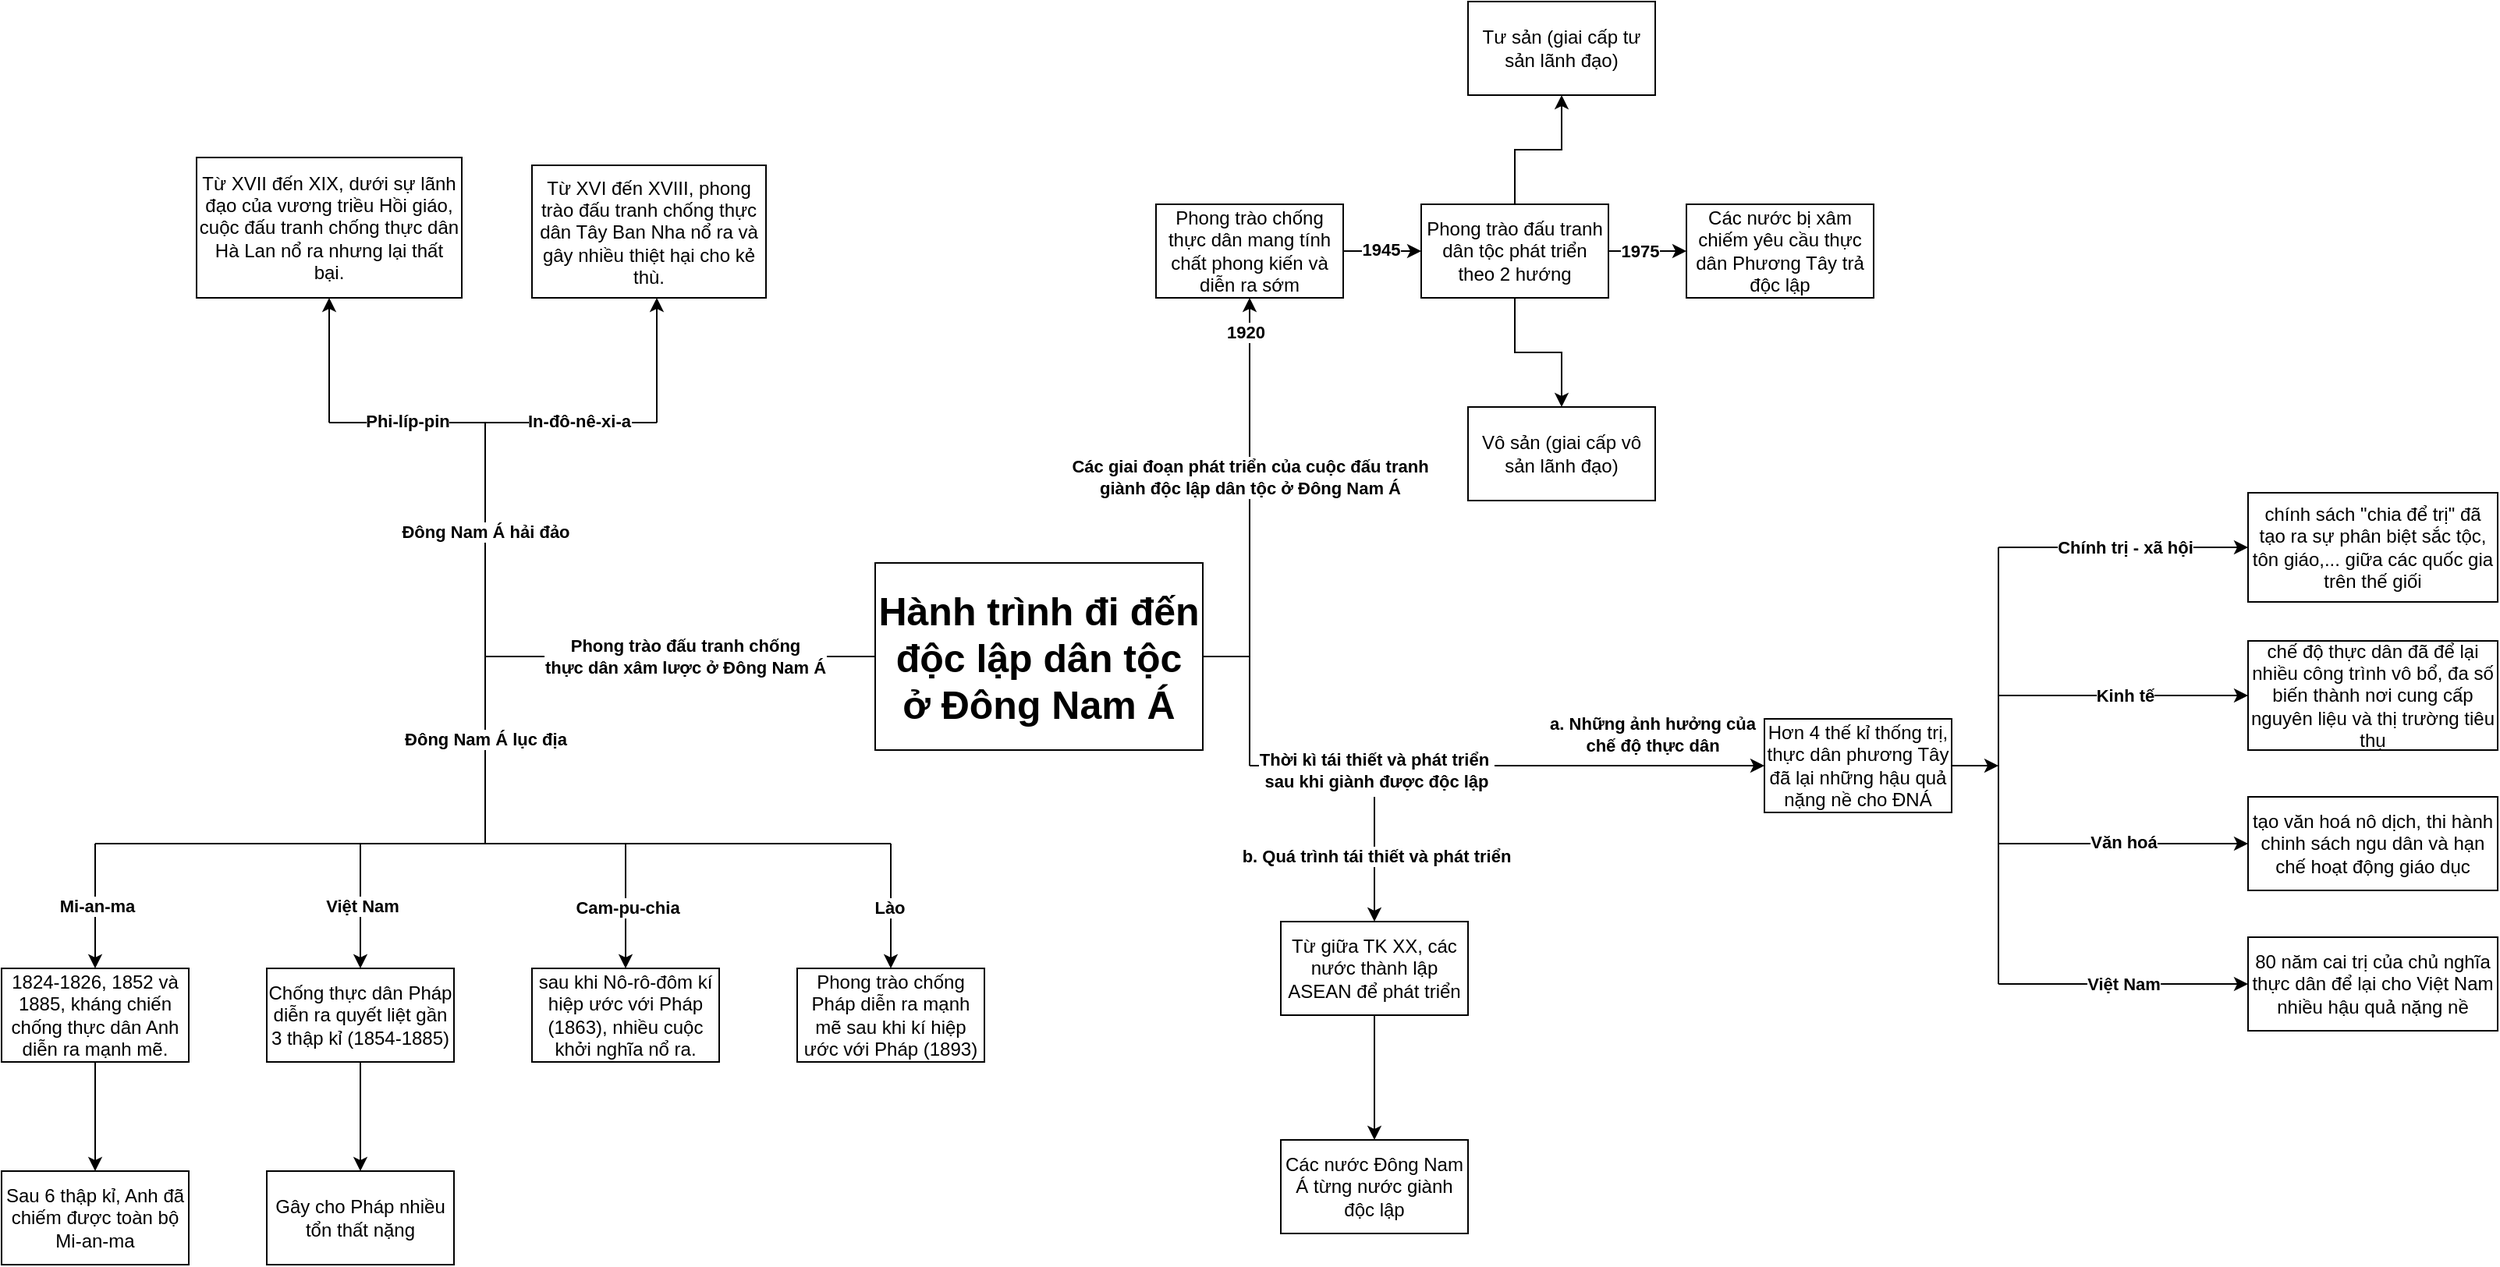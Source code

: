<mxfile version="24.8.6">
  <diagram name="Page-1" id="uIFWPxQe17nbiQqQhEPZ">
    <mxGraphModel dx="1426" dy="1036" grid="1" gridSize="10" guides="1" tooltips="1" connect="1" arrows="1" fold="1" page="1" pageScale="1" pageWidth="850" pageHeight="1100" math="0" shadow="0">
      <root>
        <mxCell id="0" />
        <mxCell id="1" parent="0" />
        <mxCell id="m7v5mhuUGvf5ou_YdBxC-1" value="&lt;font style=&quot;font-size: 25px;&quot;&gt;Hành trình đi đến độc lập dân tộc ở Đông Nam Á&lt;/font&gt;" style="rounded=0;whiteSpace=wrap;html=1;fontStyle=1" vertex="1" parent="1">
          <mxGeometry x="320" y="370" width="210" height="120" as="geometry" />
        </mxCell>
        <mxCell id="m7v5mhuUGvf5ou_YdBxC-7" value="" style="endArrow=none;html=1;rounded=0;entryX=0;entryY=0.5;entryDx=0;entryDy=0;" edge="1" parent="1" target="m7v5mhuUGvf5ou_YdBxC-1">
          <mxGeometry width="50" height="50" relative="1" as="geometry">
            <mxPoint x="70" y="430" as="sourcePoint" />
            <mxPoint x="290" y="460" as="targetPoint" />
          </mxGeometry>
        </mxCell>
        <mxCell id="m7v5mhuUGvf5ou_YdBxC-8" value="Phong trào đấu tranh chống&lt;div&gt;thực dân xâm lược ở Đông Nam Á&lt;/div&gt;" style="edgeLabel;html=1;align=center;verticalAlign=middle;resizable=0;points=[];fontStyle=1" vertex="1" connectable="0" parent="m7v5mhuUGvf5ou_YdBxC-7">
          <mxGeometry x="-0.015" relative="1" as="geometry">
            <mxPoint x="5" as="offset" />
          </mxGeometry>
        </mxCell>
        <mxCell id="m7v5mhuUGvf5ou_YdBxC-11" value="Từ XVII đến XIX, dưới sự lãnh đạo của vương triều Hồi giáo, cuộc đấu tranh chống thực dân Hà Lan nổ ra nhưng lại thất bại." style="rounded=0;whiteSpace=wrap;html=1;" vertex="1" parent="1">
          <mxGeometry x="-115" y="110" width="170" height="90" as="geometry" />
        </mxCell>
        <mxCell id="m7v5mhuUGvf5ou_YdBxC-27" value="" style="edgeStyle=orthogonalEdgeStyle;rounded=0;orthogonalLoop=1;jettySize=auto;html=1;" edge="1" parent="1" source="m7v5mhuUGvf5ou_YdBxC-12" target="m7v5mhuUGvf5ou_YdBxC-26">
          <mxGeometry relative="1" as="geometry" />
        </mxCell>
        <mxCell id="m7v5mhuUGvf5ou_YdBxC-12" value="1824-1826, 1852 và 1885, kháng chiến chống thực dân Anh diễn ra mạnh mẽ." style="rounded=0;whiteSpace=wrap;html=1;" vertex="1" parent="1">
          <mxGeometry x="-240" y="630" width="120" height="60" as="geometry" />
        </mxCell>
        <mxCell id="m7v5mhuUGvf5ou_YdBxC-15" value="Từ XVI đến XVIII, phong trào đấu tranh chống thực dân Tây Ban Nha nổ ra và gây nhiều thiệt hại cho kẻ thù." style="rounded=0;whiteSpace=wrap;html=1;" vertex="1" parent="1">
          <mxGeometry x="100" y="115" width="150" height="85" as="geometry" />
        </mxCell>
        <mxCell id="m7v5mhuUGvf5ou_YdBxC-16" value="" style="endArrow=none;html=1;rounded=0;" edge="1" parent="1">
          <mxGeometry width="50" height="50" relative="1" as="geometry">
            <mxPoint x="70" y="430" as="sourcePoint" />
            <mxPoint x="70" y="280" as="targetPoint" />
          </mxGeometry>
        </mxCell>
        <mxCell id="m7v5mhuUGvf5ou_YdBxC-24" value="Đông Nam Á hải đảo" style="edgeLabel;html=1;align=center;verticalAlign=middle;resizable=0;points=[];fontStyle=1" vertex="1" connectable="0" parent="m7v5mhuUGvf5ou_YdBxC-16">
          <mxGeometry x="-0.103" y="1" relative="1" as="geometry">
            <mxPoint x="1" y="-13" as="offset" />
          </mxGeometry>
        </mxCell>
        <mxCell id="m7v5mhuUGvf5ou_YdBxC-18" value="" style="endArrow=none;html=1;rounded=0;" edge="1" parent="1">
          <mxGeometry width="50" height="50" relative="1" as="geometry">
            <mxPoint x="70" y="280" as="sourcePoint" />
            <mxPoint x="180" y="280" as="targetPoint" />
          </mxGeometry>
        </mxCell>
        <mxCell id="m7v5mhuUGvf5ou_YdBxC-22" value="In-đô-nê-xi-a" style="edgeLabel;html=1;align=center;verticalAlign=middle;resizable=0;points=[];fontStyle=1" vertex="1" connectable="0" parent="m7v5mhuUGvf5ou_YdBxC-18">
          <mxGeometry x="-0.134" y="1" relative="1" as="geometry">
            <mxPoint x="12" as="offset" />
          </mxGeometry>
        </mxCell>
        <mxCell id="m7v5mhuUGvf5ou_YdBxC-19" value="" style="endArrow=none;html=1;rounded=0;" edge="1" parent="1">
          <mxGeometry width="50" height="50" relative="1" as="geometry">
            <mxPoint x="-30" y="280" as="sourcePoint" />
            <mxPoint x="80" y="280" as="targetPoint" />
          </mxGeometry>
        </mxCell>
        <mxCell id="m7v5mhuUGvf5ou_YdBxC-23" value="Phi-líp-pin" style="edgeLabel;html=1;align=center;verticalAlign=middle;resizable=0;points=[];fontStyle=1" vertex="1" connectable="0" parent="m7v5mhuUGvf5ou_YdBxC-19">
          <mxGeometry x="-0.743" y="1" relative="1" as="geometry">
            <mxPoint x="36" as="offset" />
          </mxGeometry>
        </mxCell>
        <mxCell id="m7v5mhuUGvf5ou_YdBxC-20" value="" style="endArrow=classic;html=1;rounded=0;entryX=0.5;entryY=1;entryDx=0;entryDy=0;" edge="1" parent="1">
          <mxGeometry width="50" height="50" relative="1" as="geometry">
            <mxPoint x="-30.0" y="280" as="sourcePoint" />
            <mxPoint x="-30.0" y="200.0" as="targetPoint" />
          </mxGeometry>
        </mxCell>
        <mxCell id="m7v5mhuUGvf5ou_YdBxC-21" value="" style="endArrow=classic;html=1;rounded=0;" edge="1" parent="1">
          <mxGeometry width="50" height="50" relative="1" as="geometry">
            <mxPoint x="180" y="280" as="sourcePoint" />
            <mxPoint x="180" y="200" as="targetPoint" />
          </mxGeometry>
        </mxCell>
        <mxCell id="m7v5mhuUGvf5ou_YdBxC-26" value="Sau 6 thập kỉ, Anh đã chiếm được toàn bộ Mi-an-ma" style="whiteSpace=wrap;html=1;rounded=0;" vertex="1" parent="1">
          <mxGeometry x="-240" y="760" width="120" height="60" as="geometry" />
        </mxCell>
        <mxCell id="m7v5mhuUGvf5ou_YdBxC-30" value="" style="edgeStyle=orthogonalEdgeStyle;rounded=0;orthogonalLoop=1;jettySize=auto;html=1;" edge="1" parent="1" source="m7v5mhuUGvf5ou_YdBxC-28" target="m7v5mhuUGvf5ou_YdBxC-29">
          <mxGeometry relative="1" as="geometry" />
        </mxCell>
        <mxCell id="m7v5mhuUGvf5ou_YdBxC-28" value="Chống thực dân Pháp diễn ra quyết liệt gần 3 thập kỉ (1854-1885)" style="rounded=0;whiteSpace=wrap;html=1;" vertex="1" parent="1">
          <mxGeometry x="-70" y="630" width="120" height="60" as="geometry" />
        </mxCell>
        <mxCell id="m7v5mhuUGvf5ou_YdBxC-29" value="Gây cho Pháp nhiều tổn thất nặng" style="whiteSpace=wrap;html=1;rounded=0;" vertex="1" parent="1">
          <mxGeometry x="-70" y="760" width="120" height="60" as="geometry" />
        </mxCell>
        <mxCell id="m7v5mhuUGvf5ou_YdBxC-31" value="sau khi Nô-rô-đôm kí hiệp ước với Pháp (1863), nhiều cuộc khởi nghĩa nổ ra." style="rounded=0;whiteSpace=wrap;html=1;" vertex="1" parent="1">
          <mxGeometry x="100" y="630" width="120" height="60" as="geometry" />
        </mxCell>
        <mxCell id="m7v5mhuUGvf5ou_YdBxC-32" value="Phong trào chống Pháp diễn ra mạnh mẽ sau khi kí hiệp ước với Pháp (1893)" style="rounded=0;whiteSpace=wrap;html=1;" vertex="1" parent="1">
          <mxGeometry x="270" y="630" width="120" height="60" as="geometry" />
        </mxCell>
        <mxCell id="m7v5mhuUGvf5ou_YdBxC-33" value="" style="endArrow=none;html=1;rounded=0;" edge="1" parent="1">
          <mxGeometry width="50" height="50" relative="1" as="geometry">
            <mxPoint x="70" y="550" as="sourcePoint" />
            <mxPoint x="70" y="430" as="targetPoint" />
          </mxGeometry>
        </mxCell>
        <mxCell id="m7v5mhuUGvf5ou_YdBxC-34" value="Đông Nam Á lục địa" style="edgeLabel;html=1;align=center;verticalAlign=middle;resizable=0;points=[];fontStyle=1" vertex="1" connectable="0" parent="m7v5mhuUGvf5ou_YdBxC-33">
          <mxGeometry x="-0.103" y="1" relative="1" as="geometry">
            <mxPoint x="1" y="-13" as="offset" />
          </mxGeometry>
        </mxCell>
        <mxCell id="m7v5mhuUGvf5ou_YdBxC-35" value="" style="endArrow=none;html=1;rounded=0;" edge="1" parent="1">
          <mxGeometry width="50" height="50" relative="1" as="geometry">
            <mxPoint x="-180" y="550" as="sourcePoint" />
            <mxPoint x="330" y="550" as="targetPoint" />
          </mxGeometry>
        </mxCell>
        <mxCell id="m7v5mhuUGvf5ou_YdBxC-37" value="" style="endArrow=classic;html=1;rounded=0;entryX=0.5;entryY=0;entryDx=0;entryDy=0;" edge="1" parent="1" target="m7v5mhuUGvf5ou_YdBxC-31">
          <mxGeometry width="50" height="50" relative="1" as="geometry">
            <mxPoint x="160" y="550" as="sourcePoint" />
            <mxPoint x="130" y="670" as="targetPoint" />
          </mxGeometry>
        </mxCell>
        <mxCell id="m7v5mhuUGvf5ou_YdBxC-43" value="Cam-pu-chia" style="edgeLabel;html=1;align=center;verticalAlign=middle;resizable=0;points=[];fontStyle=1" vertex="1" connectable="0" parent="m7v5mhuUGvf5ou_YdBxC-37">
          <mxGeometry x="0.023" y="1" relative="1" as="geometry">
            <mxPoint as="offset" />
          </mxGeometry>
        </mxCell>
        <mxCell id="m7v5mhuUGvf5ou_YdBxC-38" value="" style="endArrow=classic;html=1;rounded=0;entryX=0.5;entryY=0;entryDx=0;entryDy=0;" edge="1" parent="1" target="m7v5mhuUGvf5ou_YdBxC-32">
          <mxGeometry width="50" height="50" relative="1" as="geometry">
            <mxPoint x="330" y="550" as="sourcePoint" />
            <mxPoint x="460" y="560" as="targetPoint" />
          </mxGeometry>
        </mxCell>
        <mxCell id="m7v5mhuUGvf5ou_YdBxC-44" value="Lào" style="edgeLabel;html=1;align=center;verticalAlign=middle;resizable=0;points=[];fontStyle=1" vertex="1" connectable="0" parent="m7v5mhuUGvf5ou_YdBxC-38">
          <mxGeometry x="0.023" y="-1" relative="1" as="geometry">
            <mxPoint as="offset" />
          </mxGeometry>
        </mxCell>
        <mxCell id="m7v5mhuUGvf5ou_YdBxC-39" value="" style="endArrow=classic;html=1;rounded=0;entryX=0.5;entryY=0;entryDx=0;entryDy=0;" edge="1" parent="1" target="m7v5mhuUGvf5ou_YdBxC-28">
          <mxGeometry width="50" height="50" relative="1" as="geometry">
            <mxPoint x="-10" y="550" as="sourcePoint" />
            <mxPoint x="-10" y="580" as="targetPoint" />
          </mxGeometry>
        </mxCell>
        <mxCell id="m7v5mhuUGvf5ou_YdBxC-42" value="Việt Nam" style="edgeLabel;html=1;align=center;verticalAlign=middle;resizable=0;points=[];fontStyle=1" vertex="1" connectable="0" parent="m7v5mhuUGvf5ou_YdBxC-39">
          <mxGeometry x="-0.077" y="1" relative="1" as="geometry">
            <mxPoint y="3" as="offset" />
          </mxGeometry>
        </mxCell>
        <mxCell id="m7v5mhuUGvf5ou_YdBxC-40" value="" style="endArrow=classic;html=1;rounded=0;entryX=0.5;entryY=0;entryDx=0;entryDy=0;" edge="1" parent="1" target="m7v5mhuUGvf5ou_YdBxC-12">
          <mxGeometry width="50" height="50" relative="1" as="geometry">
            <mxPoint x="-180" y="550" as="sourcePoint" />
            <mxPoint x="-110" y="560" as="targetPoint" />
          </mxGeometry>
        </mxCell>
        <mxCell id="m7v5mhuUGvf5ou_YdBxC-41" value="Mi-an-ma" style="edgeLabel;html=1;align=center;verticalAlign=middle;resizable=0;points=[];fontStyle=1" vertex="1" connectable="0" parent="m7v5mhuUGvf5ou_YdBxC-40">
          <mxGeometry x="-0.017" y="1" relative="1" as="geometry">
            <mxPoint as="offset" />
          </mxGeometry>
        </mxCell>
        <mxCell id="m7v5mhuUGvf5ou_YdBxC-48" value="" style="endArrow=none;html=1;rounded=0;exitX=1;exitY=0.5;exitDx=0;exitDy=0;" edge="1" parent="1" source="m7v5mhuUGvf5ou_YdBxC-1">
          <mxGeometry width="50" height="50" relative="1" as="geometry">
            <mxPoint x="750" y="400" as="sourcePoint" />
            <mxPoint x="560" y="430" as="targetPoint" />
          </mxGeometry>
        </mxCell>
        <mxCell id="m7v5mhuUGvf5ou_YdBxC-50" value="" style="endArrow=none;html=1;rounded=0;" edge="1" parent="1">
          <mxGeometry width="50" height="50" relative="1" as="geometry">
            <mxPoint x="560" y="500" as="sourcePoint" />
            <mxPoint x="560" y="430" as="targetPoint" />
          </mxGeometry>
        </mxCell>
        <mxCell id="m7v5mhuUGvf5ou_YdBxC-51" value="" style="endArrow=none;html=1;rounded=0;" edge="1" parent="1">
          <mxGeometry width="50" height="50" relative="1" as="geometry">
            <mxPoint x="560" y="500" as="sourcePoint" />
            <mxPoint x="720" y="500" as="targetPoint" />
          </mxGeometry>
        </mxCell>
        <mxCell id="m7v5mhuUGvf5ou_YdBxC-70" value="Thời kì tái thiết và phát triển&amp;nbsp;&lt;div&gt;sau khi giành được độc lập&lt;/div&gt;" style="edgeLabel;html=1;align=center;verticalAlign=middle;resizable=0;points=[];fontStyle=1" vertex="1" connectable="0" parent="m7v5mhuUGvf5ou_YdBxC-51">
          <mxGeometry x="-0.396" y="-3" relative="1" as="geometry">
            <mxPoint x="32" as="offset" />
          </mxGeometry>
        </mxCell>
        <mxCell id="m7v5mhuUGvf5ou_YdBxC-62" style="edgeStyle=orthogonalEdgeStyle;rounded=0;orthogonalLoop=1;jettySize=auto;html=1;entryX=0;entryY=0.5;entryDx=0;entryDy=0;" edge="1" parent="1" source="m7v5mhuUGvf5ou_YdBxC-55" target="m7v5mhuUGvf5ou_YdBxC-56">
          <mxGeometry relative="1" as="geometry" />
        </mxCell>
        <mxCell id="m7v5mhuUGvf5ou_YdBxC-63" value="1945" style="edgeLabel;html=1;align=center;verticalAlign=middle;resizable=0;points=[];fontStyle=1" vertex="1" connectable="0" parent="m7v5mhuUGvf5ou_YdBxC-62">
          <mxGeometry x="-0.066" y="1" relative="1" as="geometry">
            <mxPoint as="offset" />
          </mxGeometry>
        </mxCell>
        <mxCell id="m7v5mhuUGvf5ou_YdBxC-55" value="Phong trào chống thực dân mang tính chất phong kiến và diễn ra sớm" style="rounded=0;whiteSpace=wrap;html=1;" vertex="1" parent="1">
          <mxGeometry x="500" y="140" width="120" height="60" as="geometry" />
        </mxCell>
        <mxCell id="m7v5mhuUGvf5ou_YdBxC-65" value="" style="edgeStyle=orthogonalEdgeStyle;rounded=0;orthogonalLoop=1;jettySize=auto;html=1;" edge="1" parent="1" source="m7v5mhuUGvf5ou_YdBxC-56" target="m7v5mhuUGvf5ou_YdBxC-64">
          <mxGeometry relative="1" as="geometry" />
        </mxCell>
        <mxCell id="m7v5mhuUGvf5ou_YdBxC-67" value="" style="edgeStyle=orthogonalEdgeStyle;rounded=0;orthogonalLoop=1;jettySize=auto;html=1;" edge="1" parent="1" source="m7v5mhuUGvf5ou_YdBxC-56" target="m7v5mhuUGvf5ou_YdBxC-66">
          <mxGeometry relative="1" as="geometry" />
        </mxCell>
        <mxCell id="m7v5mhuUGvf5ou_YdBxC-68" style="edgeStyle=orthogonalEdgeStyle;rounded=0;orthogonalLoop=1;jettySize=auto;html=1;entryX=0;entryY=0.5;entryDx=0;entryDy=0;" edge="1" parent="1" source="m7v5mhuUGvf5ou_YdBxC-56" target="m7v5mhuUGvf5ou_YdBxC-57">
          <mxGeometry relative="1" as="geometry" />
        </mxCell>
        <mxCell id="m7v5mhuUGvf5ou_YdBxC-69" value="1975" style="edgeLabel;html=1;align=center;verticalAlign=middle;resizable=0;points=[];fontStyle=1" vertex="1" connectable="0" parent="m7v5mhuUGvf5ou_YdBxC-68">
          <mxGeometry x="-0.209" y="-1" relative="1" as="geometry">
            <mxPoint y="-1" as="offset" />
          </mxGeometry>
        </mxCell>
        <mxCell id="m7v5mhuUGvf5ou_YdBxC-56" value="Phong trào đấu tranh dân tộc phát triển theo 2 hướng" style="rounded=0;whiteSpace=wrap;html=1;" vertex="1" parent="1">
          <mxGeometry x="670" y="140" width="120" height="60" as="geometry" />
        </mxCell>
        <mxCell id="m7v5mhuUGvf5ou_YdBxC-57" value="Các nước bị xâm chiếm yêu cầu thực dân Phương Tây trả độc lập" style="rounded=0;whiteSpace=wrap;html=1;" vertex="1" parent="1">
          <mxGeometry x="840" y="140" width="120" height="60" as="geometry" />
        </mxCell>
        <mxCell id="m7v5mhuUGvf5ou_YdBxC-58" value="" style="endArrow=classic;html=1;rounded=0;" edge="1" parent="1">
          <mxGeometry relative="1" as="geometry">
            <mxPoint x="560" y="430" as="sourcePoint" />
            <mxPoint x="560" y="200" as="targetPoint" />
          </mxGeometry>
        </mxCell>
        <mxCell id="m7v5mhuUGvf5ou_YdBxC-59" value="Các giai đoạn phát triển của cuộc đấu tranh&lt;div&gt;giành độc lập dân tộc ở Đông Nam Á&lt;/div&gt;" style="edgeLabel;resizable=0;html=1;;align=center;verticalAlign=middle;fontStyle=1" connectable="0" vertex="1" parent="m7v5mhuUGvf5ou_YdBxC-58">
          <mxGeometry relative="1" as="geometry" />
        </mxCell>
        <mxCell id="m7v5mhuUGvf5ou_YdBxC-61" value="1920" style="edgeLabel;resizable=0;html=1;;align=right;verticalAlign=bottom;fontStyle=1" connectable="0" vertex="1" parent="m7v5mhuUGvf5ou_YdBxC-58">
          <mxGeometry x="1" relative="1" as="geometry">
            <mxPoint x="10" y="30" as="offset" />
          </mxGeometry>
        </mxCell>
        <mxCell id="m7v5mhuUGvf5ou_YdBxC-64" value="Tư sản (giai cấp tư sản lãnh đạo)" style="whiteSpace=wrap;html=1;rounded=0;" vertex="1" parent="1">
          <mxGeometry x="700" y="10" width="120" height="60" as="geometry" />
        </mxCell>
        <mxCell id="m7v5mhuUGvf5ou_YdBxC-66" value="Vô sản (giai cấp vô sản lãnh đạo)" style="whiteSpace=wrap;html=1;rounded=0;" vertex="1" parent="1">
          <mxGeometry x="700" y="270" width="120" height="60" as="geometry" />
        </mxCell>
        <mxCell id="m7v5mhuUGvf5ou_YdBxC-75" value="" style="endArrow=none;html=1;rounded=0;movable=1;resizable=1;rotatable=1;deletable=1;editable=1;locked=0;connectable=1;flowAnimation=0;shadow=0;strokeColor=default;anchorPointDirection=1;snapToPoint=0;bendable=1;" edge="1" parent="1">
          <mxGeometry width="50" height="50" relative="1" as="geometry">
            <mxPoint x="1040" y="640" as="sourcePoint" />
            <mxPoint x="1040" y="360" as="targetPoint" />
          </mxGeometry>
        </mxCell>
        <mxCell id="m7v5mhuUGvf5ou_YdBxC-76" value="chính sách &quot;chia để trị&quot; đã tạo ra sự phân biệt sắc tộc, tôn giáo,... giữa các quốc gia trên thế giối" style="rounded=0;whiteSpace=wrap;html=1;" vertex="1" parent="1">
          <mxGeometry x="1200" y="325" width="160" height="70" as="geometry" />
        </mxCell>
        <mxCell id="m7v5mhuUGvf5ou_YdBxC-77" value="" style="endArrow=classic;html=1;rounded=0;" edge="1" parent="1">
          <mxGeometry width="50" height="50" relative="1" as="geometry">
            <mxPoint x="720" y="500" as="sourcePoint" />
            <mxPoint x="890" y="500" as="targetPoint" />
          </mxGeometry>
        </mxCell>
        <mxCell id="m7v5mhuUGvf5ou_YdBxC-78" value="a. Những ảnh hưởng của&lt;div&gt;chế độ thực dân&lt;/div&gt;" style="edgeLabel;html=1;align=center;verticalAlign=middle;resizable=0;points=[];fontStyle=1" vertex="1" connectable="0" parent="m7v5mhuUGvf5ou_YdBxC-77">
          <mxGeometry x="0.513" y="3" relative="1" as="geometry">
            <mxPoint x="-31" y="-17" as="offset" />
          </mxGeometry>
        </mxCell>
        <mxCell id="m7v5mhuUGvf5ou_YdBxC-79" value="Hơn 4 thế kỉ thống trị, thực dân phương Tây đã lại những hậu quả nặng nề cho ĐNÁ" style="rounded=0;whiteSpace=wrap;html=1;" vertex="1" parent="1">
          <mxGeometry x="890" y="470" width="120" height="60" as="geometry" />
        </mxCell>
        <mxCell id="m7v5mhuUGvf5ou_YdBxC-82" value="" style="endArrow=classic;html=1;rounded=0;exitX=1;exitY=0.5;exitDx=0;exitDy=0;" edge="1" parent="1" source="m7v5mhuUGvf5ou_YdBxC-79">
          <mxGeometry width="50" height="50" relative="1" as="geometry">
            <mxPoint x="1060" y="520" as="sourcePoint" />
            <mxPoint x="1040" y="500" as="targetPoint" />
          </mxGeometry>
        </mxCell>
        <mxCell id="m7v5mhuUGvf5ou_YdBxC-83" value="chế độ thực dân đã để lại nhiều công trình vô bổ, đa số biến thành nơi cung cấp nguyên liệu và thị trường tiêu thụ" style="rounded=0;whiteSpace=wrap;html=1;" vertex="1" parent="1">
          <mxGeometry x="1200" y="420" width="160" height="70" as="geometry" />
        </mxCell>
        <mxCell id="m7v5mhuUGvf5ou_YdBxC-84" value="tạo văn hoá nô dịch, thi hành chinh sách ngu dân và hạn chế hoạt động giáo dục" style="rounded=0;whiteSpace=wrap;html=1;" vertex="1" parent="1">
          <mxGeometry x="1200" y="520" width="160" height="60" as="geometry" />
        </mxCell>
        <mxCell id="m7v5mhuUGvf5ou_YdBxC-85" value="80 năm cai trị của chủ nghĩa thực dân để lại cho Việt Nam nhiều hậu quả nặng nề" style="rounded=0;whiteSpace=wrap;html=1;" vertex="1" parent="1">
          <mxGeometry x="1200" y="610" width="160" height="60" as="geometry" />
        </mxCell>
        <mxCell id="m7v5mhuUGvf5ou_YdBxC-86" value="" style="endArrow=classic;html=1;rounded=0;entryX=0;entryY=0.5;entryDx=0;entryDy=0;" edge="1" parent="1" target="m7v5mhuUGvf5ou_YdBxC-85">
          <mxGeometry width="50" height="50" relative="1" as="geometry">
            <mxPoint x="1040" y="640" as="sourcePoint" />
            <mxPoint x="1090" y="540" as="targetPoint" />
          </mxGeometry>
        </mxCell>
        <mxCell id="m7v5mhuUGvf5ou_YdBxC-97" value="Việt Nam" style="edgeLabel;html=1;align=center;verticalAlign=middle;resizable=0;points=[];fontStyle=1" vertex="1" connectable="0" parent="m7v5mhuUGvf5ou_YdBxC-86">
          <mxGeometry x="-0.427" y="1" relative="1" as="geometry">
            <mxPoint x="34" y="1" as="offset" />
          </mxGeometry>
        </mxCell>
        <mxCell id="m7v5mhuUGvf5ou_YdBxC-87" value="" style="endArrow=classic;html=1;rounded=0;entryX=0;entryY=0.5;entryDx=0;entryDy=0;" edge="1" parent="1" target="m7v5mhuUGvf5ou_YdBxC-84">
          <mxGeometry width="50" height="50" relative="1" as="geometry">
            <mxPoint x="1040" y="550" as="sourcePoint" />
            <mxPoint x="1120" y="510" as="targetPoint" />
          </mxGeometry>
        </mxCell>
        <mxCell id="m7v5mhuUGvf5ou_YdBxC-96" value="Văn hoá" style="edgeLabel;html=1;align=center;verticalAlign=middle;resizable=0;points=[];fontStyle=1" vertex="1" connectable="0" parent="m7v5mhuUGvf5ou_YdBxC-87">
          <mxGeometry x="-0.24" y="1" relative="1" as="geometry">
            <mxPoint x="19" as="offset" />
          </mxGeometry>
        </mxCell>
        <mxCell id="m7v5mhuUGvf5ou_YdBxC-88" value="" style="endArrow=classic;html=1;rounded=0;entryX=0;entryY=0.5;entryDx=0;entryDy=0;" edge="1" parent="1" target="m7v5mhuUGvf5ou_YdBxC-83">
          <mxGeometry width="50" height="50" relative="1" as="geometry">
            <mxPoint x="1040" y="455" as="sourcePoint" />
            <mxPoint x="1120" y="390" as="targetPoint" />
          </mxGeometry>
        </mxCell>
        <mxCell id="m7v5mhuUGvf5ou_YdBxC-95" value="Kinh tế" style="edgeLabel;html=1;align=center;verticalAlign=middle;resizable=0;points=[];fontStyle=1" vertex="1" connectable="0" parent="m7v5mhuUGvf5ou_YdBxC-88">
          <mxGeometry x="-0.333" y="-1" relative="1" as="geometry">
            <mxPoint x="27" y="-1" as="offset" />
          </mxGeometry>
        </mxCell>
        <mxCell id="m7v5mhuUGvf5ou_YdBxC-89" value="" style="endArrow=classic;html=1;rounded=0;entryX=0;entryY=0.5;entryDx=0;entryDy=0;" edge="1" parent="1" target="m7v5mhuUGvf5ou_YdBxC-76">
          <mxGeometry width="50" height="50" relative="1" as="geometry">
            <mxPoint x="1040" y="360" as="sourcePoint" />
            <mxPoint x="1080" y="325" as="targetPoint" />
          </mxGeometry>
        </mxCell>
        <mxCell id="m7v5mhuUGvf5ou_YdBxC-94" value="Chính trị - xã hội" style="edgeLabel;html=1;align=center;verticalAlign=middle;resizable=0;points=[];fontStyle=1" vertex="1" connectable="0" parent="m7v5mhuUGvf5ou_YdBxC-89">
          <mxGeometry x="-0.281" y="-1" relative="1" as="geometry">
            <mxPoint x="23" y="-1" as="offset" />
          </mxGeometry>
        </mxCell>
        <mxCell id="m7v5mhuUGvf5ou_YdBxC-100" value="" style="endArrow=classic;html=1;rounded=0;" edge="1" parent="1">
          <mxGeometry width="50" height="50" relative="1" as="geometry">
            <mxPoint x="640" y="520" as="sourcePoint" />
            <mxPoint x="640" y="600" as="targetPoint" />
          </mxGeometry>
        </mxCell>
        <mxCell id="m7v5mhuUGvf5ou_YdBxC-101" value="b. Quá trình tái thiết và phát triển" style="edgeLabel;html=1;align=center;verticalAlign=middle;resizable=0;points=[];fontStyle=1" vertex="1" connectable="0" parent="m7v5mhuUGvf5ou_YdBxC-100">
          <mxGeometry x="-0.054" y="1" relative="1" as="geometry">
            <mxPoint as="offset" />
          </mxGeometry>
        </mxCell>
        <mxCell id="m7v5mhuUGvf5ou_YdBxC-104" value="" style="edgeStyle=orthogonalEdgeStyle;rounded=0;orthogonalLoop=1;jettySize=auto;html=1;" edge="1" parent="1" source="m7v5mhuUGvf5ou_YdBxC-102" target="m7v5mhuUGvf5ou_YdBxC-103">
          <mxGeometry relative="1" as="geometry" />
        </mxCell>
        <mxCell id="m7v5mhuUGvf5ou_YdBxC-102" value="Từ giữa TK XX, các nước thành lập ASEAN để phát triển" style="rounded=0;whiteSpace=wrap;html=1;" vertex="1" parent="1">
          <mxGeometry x="580" y="600" width="120" height="60" as="geometry" />
        </mxCell>
        <mxCell id="m7v5mhuUGvf5ou_YdBxC-103" value="Các nước Đông Nam Á từng nước giành độc lập" style="whiteSpace=wrap;html=1;rounded=0;" vertex="1" parent="1">
          <mxGeometry x="580" y="740" width="120" height="60" as="geometry" />
        </mxCell>
      </root>
    </mxGraphModel>
  </diagram>
</mxfile>
